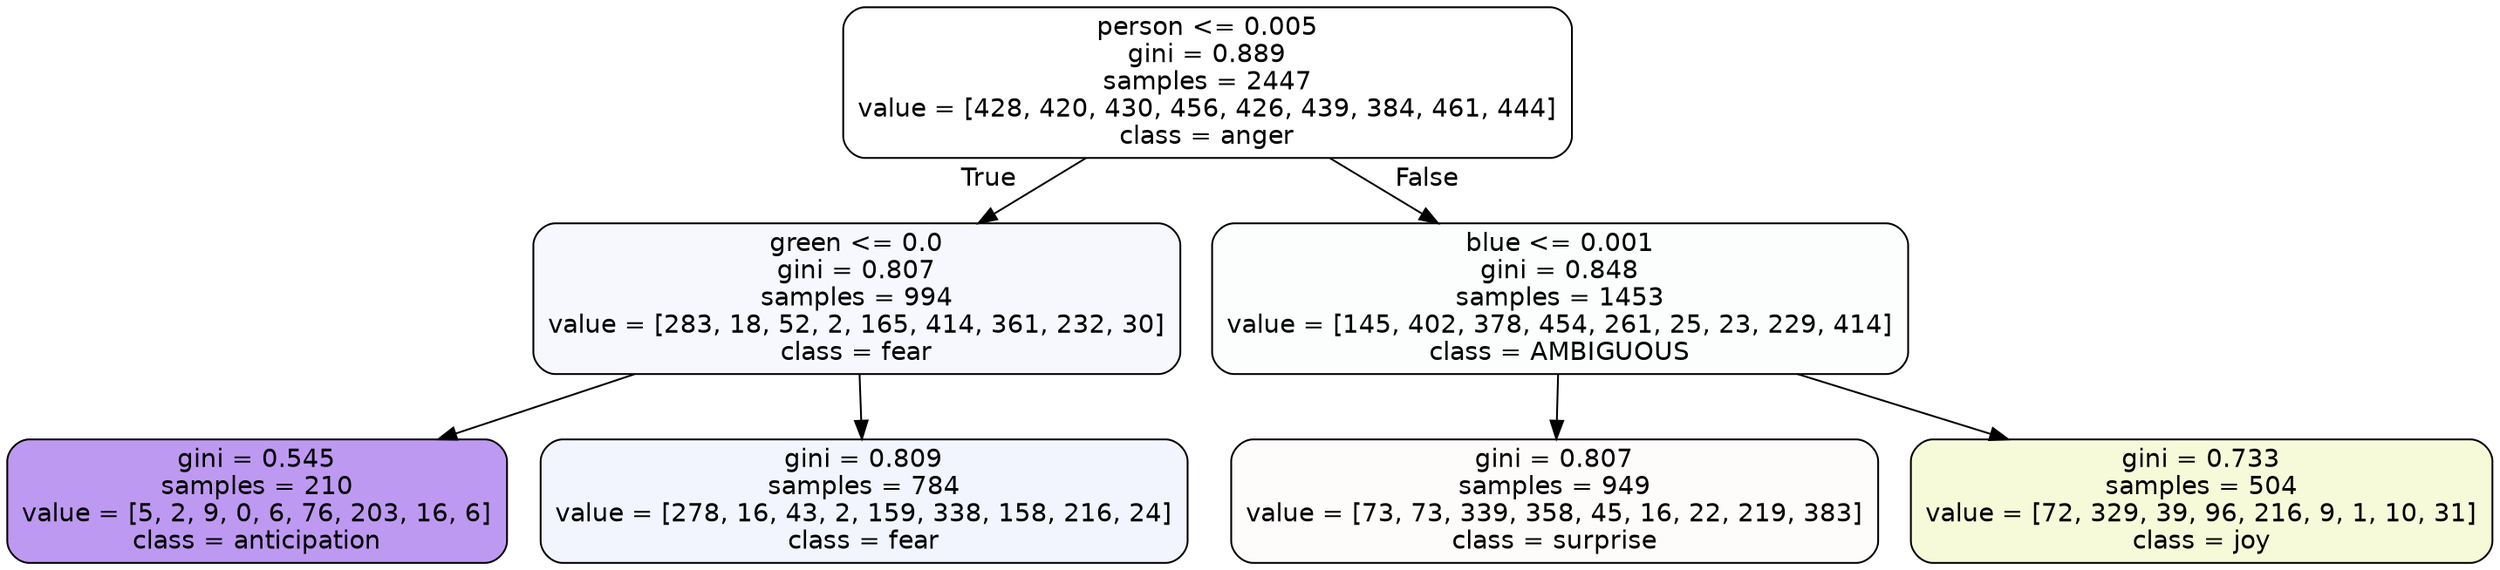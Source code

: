 digraph Tree {
node [shape=box, style="filled, rounded", color="black", fontname=helvetica] ;
edge [fontname=helvetica] ;
0 [label="person <= 0.005\ngini = 0.889\nsamples = 2447\nvalue = [428, 420, 430, 456, 426, 439, 384, 461, 444]\nclass = anger", fillcolor="#e539d700"] ;
1 [label="green <= 0.0\ngini = 0.807\nsamples = 994\nvalue = [283, 18, 52, 2, 165, 414, 361, 232, 30]\nclass = fear", fillcolor="#3964e50b"] ;
0 -> 1 [labeldistance=2.5, labelangle=45, headlabel="True"] ;
2 [label="gini = 0.545\nsamples = 210\nvalue = [5, 2, 9, 0, 6, 76, 203, 16, 6]\nclass = anticipation", fillcolor="#8139e583"] ;
1 -> 2 ;
3 [label="gini = 0.809\nsamples = 784\nvalue = [278, 16, 43, 2, 159, 338, 158, 216, 24]\nclass = fear", fillcolor="#3964e510"] ;
1 -> 3 ;
4 [label="blue <= 0.001\ngini = 0.848\nsamples = 1453\nvalue = [145, 402, 378, 454, 261, 25, 23, 229, 414]\nclass = AMBIGUOUS", fillcolor="#39e58105"] ;
0 -> 4 [labeldistance=2.5, labelangle=-45, headlabel="False"] ;
5 [label="gini = 0.807\nsamples = 949\nvalue = [73, 73, 339, 358, 45, 16, 22, 219, 383]\nclass = surprise", fillcolor="#e5396405"] ;
4 -> 5 ;
6 [label="gini = 0.733\nsamples = 504\nvalue = [72, 329, 39, 96, 216, 9, 1, 10, 31]\nclass = joy", fillcolor="#d7e53931"] ;
4 -> 6 ;
}